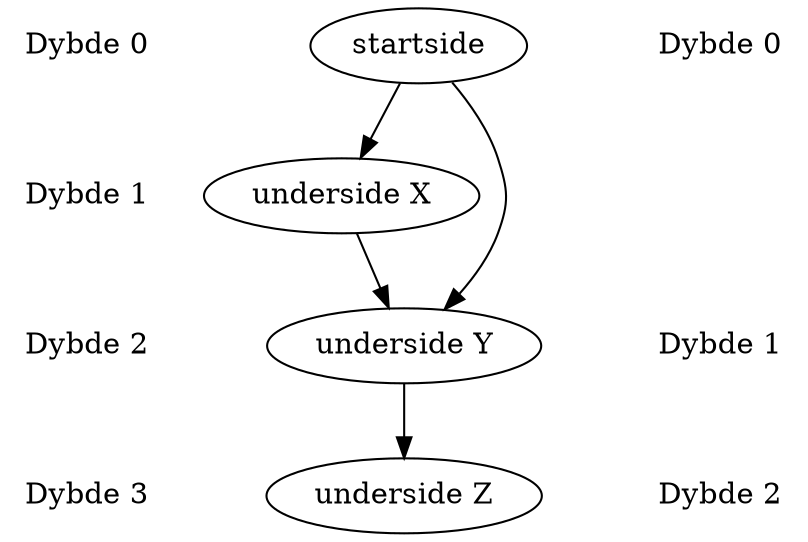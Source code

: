 digraph G
{
                struct5 [label="Dybde 0", shape="none"];
                struct6 [label="Dybde 1", shape="none"];
                struct7 [label="Dybde 2", shape="none"];
                struct8 [label="Dybde 3", shape="none"];
                struct5 -> struct6 [color="white", len="0.2", arrowhead="none"];
                struct6 -> struct7 [color="white", len="0.2", arrowhead="none"];
                struct7 -> struct8 [color="white", len="0.2", arrowhead="none"];
                
                struct1 [label="startside"];
                struct2 [label="underside X"];
                struct3 [label="underside Y"];
                struct4 [label="underside Z"];
                struct1 -> struct2
                struct1 -> struct3;
                struct2 -> struct3;
                struct3 -> struct4;

                struct9 [label="Dybde 0", shape="none"];
                struct10 [label="", shape="none"];
                struct11 [label="Dybde 1", shape="none"];
                struct12 [label="Dybde 2", shape="none"];
                struct9 -> struct10 [color="white", len="0.2", arrowhead="none"];
                struct10 -> struct11 [color="white", len="0.2", arrowhead="none"];
                struct11 -> struct12 [color="white", len="0.2", arrowhead="none"];
}